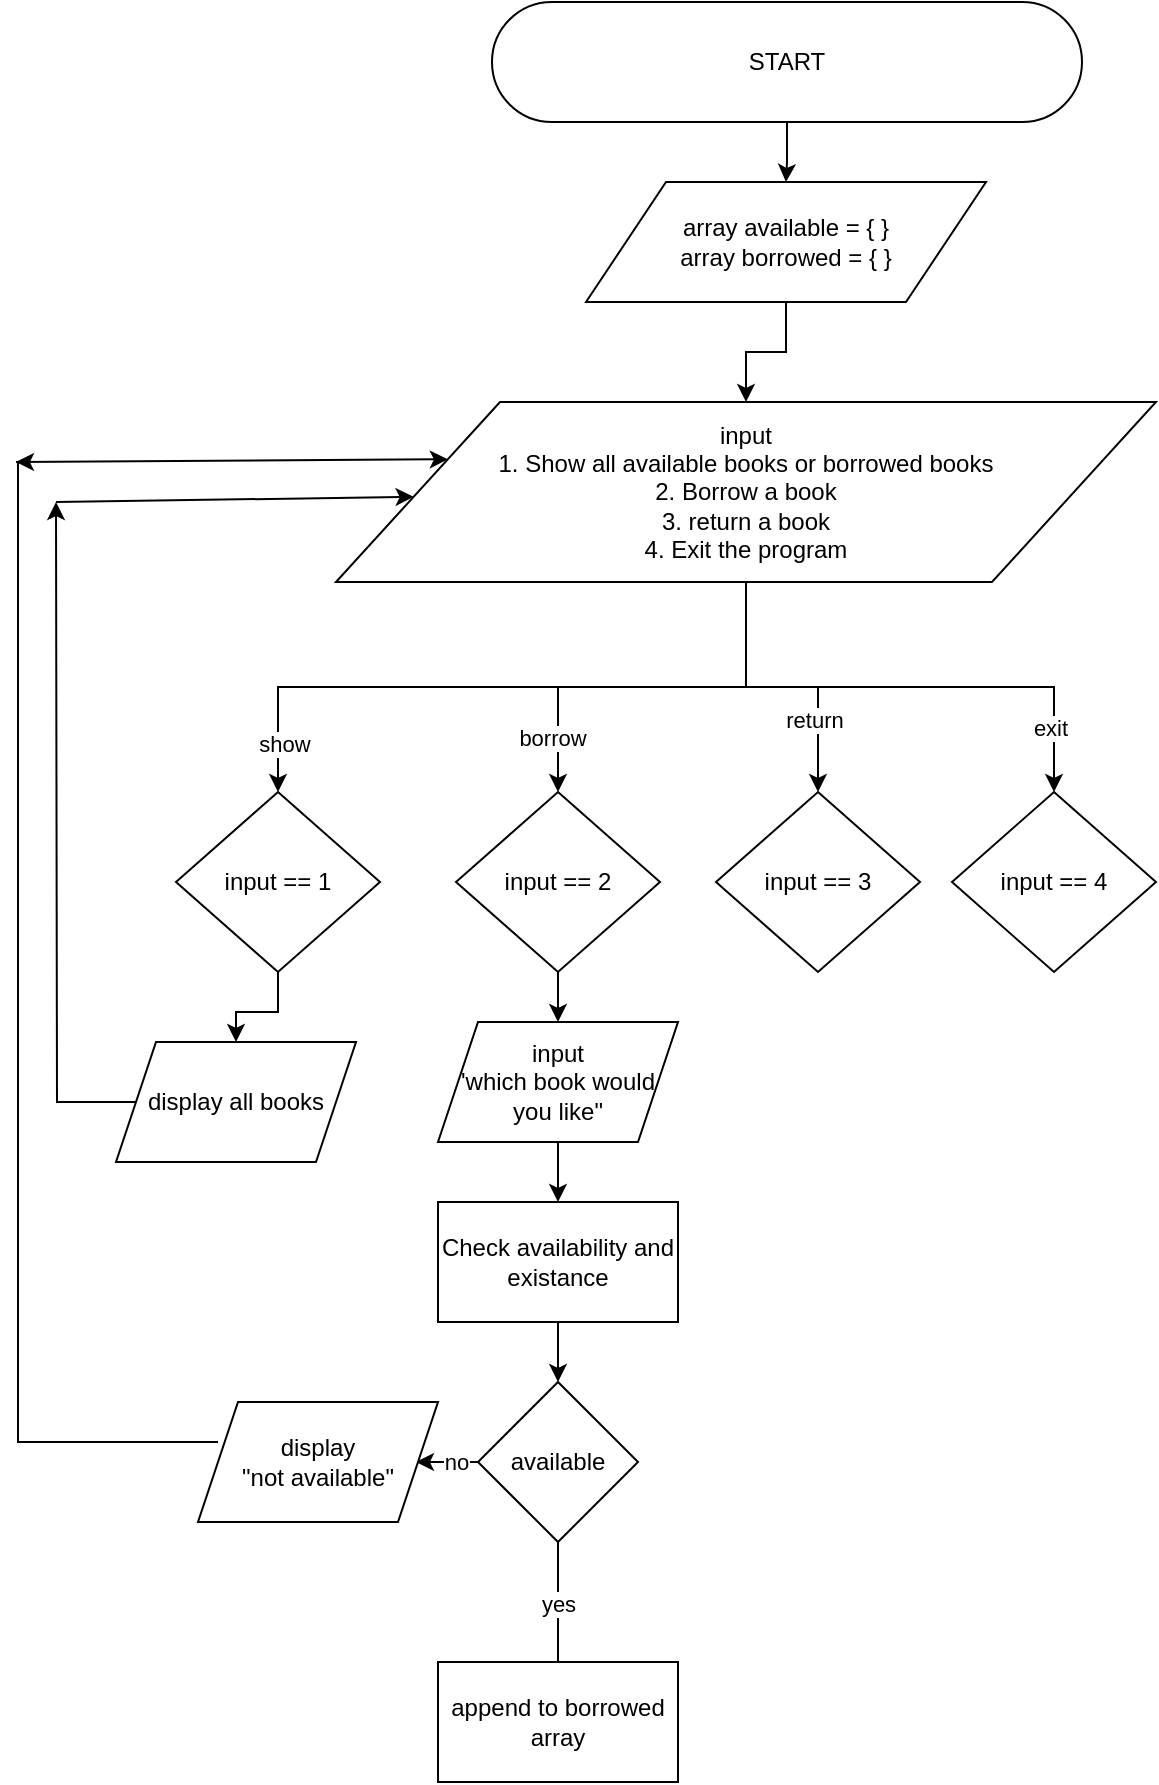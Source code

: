 <mxfile version="24.7.6">
  <diagram name="Page-1" id="DHsa5lvED0M3eIcVC6nB">
    <mxGraphModel dx="882" dy="775" grid="1" gridSize="10" guides="1" tooltips="1" connect="1" arrows="1" fold="1" page="1" pageScale="1" pageWidth="850" pageHeight="1100" math="0" shadow="0">
      <root>
        <mxCell id="0" />
        <mxCell id="1" parent="0" />
        <mxCell id="sJq7fc1-JX0jqCLRet9U-3" value="" style="edgeStyle=orthogonalEdgeStyle;rounded=0;orthogonalLoop=1;jettySize=auto;html=1;" edge="1" parent="1" source="sJq7fc1-JX0jqCLRet9U-1" target="sJq7fc1-JX0jqCLRet9U-2">
          <mxGeometry relative="1" as="geometry" />
        </mxCell>
        <mxCell id="sJq7fc1-JX0jqCLRet9U-1" value="START" style="html=1;dashed=0;whiteSpace=wrap;shape=mxgraph.dfd.start" vertex="1" parent="1">
          <mxGeometry x="278" y="110" width="295" height="60" as="geometry" />
        </mxCell>
        <mxCell id="sJq7fc1-JX0jqCLRet9U-5" value="" style="edgeStyle=orthogonalEdgeStyle;rounded=0;orthogonalLoop=1;jettySize=auto;html=1;" edge="1" parent="1" source="sJq7fc1-JX0jqCLRet9U-2" target="sJq7fc1-JX0jqCLRet9U-4">
          <mxGeometry relative="1" as="geometry" />
        </mxCell>
        <mxCell id="sJq7fc1-JX0jqCLRet9U-2" value="array available = { }&lt;div&gt;array borrowed = { }&lt;/div&gt;" style="shape=parallelogram;perimeter=parallelogramPerimeter;whiteSpace=wrap;html=1;dashed=0;" vertex="1" parent="1">
          <mxGeometry x="325" y="200" width="200" height="60" as="geometry" />
        </mxCell>
        <mxCell id="sJq7fc1-JX0jqCLRet9U-10" value="" style="edgeStyle=orthogonalEdgeStyle;rounded=0;orthogonalLoop=1;jettySize=auto;html=1;" edge="1" parent="1" source="sJq7fc1-JX0jqCLRet9U-4" target="sJq7fc1-JX0jqCLRet9U-8">
          <mxGeometry relative="1" as="geometry" />
        </mxCell>
        <mxCell id="sJq7fc1-JX0jqCLRet9U-16" value="return" style="edgeLabel;html=1;align=center;verticalAlign=middle;resizable=0;points=[];" vertex="1" connectable="0" parent="sJq7fc1-JX0jqCLRet9U-10">
          <mxGeometry x="0.489" y="-2" relative="1" as="geometry">
            <mxPoint as="offset" />
          </mxGeometry>
        </mxCell>
        <mxCell id="sJq7fc1-JX0jqCLRet9U-11" style="edgeStyle=orthogonalEdgeStyle;rounded=0;orthogonalLoop=1;jettySize=auto;html=1;exitX=0.5;exitY=1;exitDx=0;exitDy=0;entryX=0.5;entryY=0;entryDx=0;entryDy=0;" edge="1" parent="1" source="sJq7fc1-JX0jqCLRet9U-4" target="sJq7fc1-JX0jqCLRet9U-7">
          <mxGeometry relative="1" as="geometry" />
        </mxCell>
        <mxCell id="sJq7fc1-JX0jqCLRet9U-15" value="borrow" style="edgeLabel;html=1;align=center;verticalAlign=middle;resizable=0;points=[];" vertex="1" connectable="0" parent="sJq7fc1-JX0jqCLRet9U-11">
          <mxGeometry x="0.729" y="-3" relative="1" as="geometry">
            <mxPoint as="offset" />
          </mxGeometry>
        </mxCell>
        <mxCell id="sJq7fc1-JX0jqCLRet9U-12" style="edgeStyle=orthogonalEdgeStyle;rounded=0;orthogonalLoop=1;jettySize=auto;html=1;exitX=0.5;exitY=1;exitDx=0;exitDy=0;entryX=0.5;entryY=0;entryDx=0;entryDy=0;" edge="1" parent="1" source="sJq7fc1-JX0jqCLRet9U-4" target="sJq7fc1-JX0jqCLRet9U-6">
          <mxGeometry relative="1" as="geometry" />
        </mxCell>
        <mxCell id="sJq7fc1-JX0jqCLRet9U-14" value="show" style="edgeLabel;html=1;align=center;verticalAlign=middle;resizable=0;points=[];" vertex="1" connectable="0" parent="sJq7fc1-JX0jqCLRet9U-12">
          <mxGeometry x="0.858" y="3" relative="1" as="geometry">
            <mxPoint as="offset" />
          </mxGeometry>
        </mxCell>
        <mxCell id="sJq7fc1-JX0jqCLRet9U-13" style="edgeStyle=orthogonalEdgeStyle;rounded=0;orthogonalLoop=1;jettySize=auto;html=1;exitX=0.5;exitY=1;exitDx=0;exitDy=0;entryX=0.5;entryY=0;entryDx=0;entryDy=0;" edge="1" parent="1" source="sJq7fc1-JX0jqCLRet9U-4" target="sJq7fc1-JX0jqCLRet9U-9">
          <mxGeometry relative="1" as="geometry" />
        </mxCell>
        <mxCell id="sJq7fc1-JX0jqCLRet9U-17" value="exit" style="edgeLabel;html=1;align=center;verticalAlign=middle;resizable=0;points=[];" vertex="1" connectable="0" parent="sJq7fc1-JX0jqCLRet9U-13">
          <mxGeometry x="0.753" y="-2" relative="1" as="geometry">
            <mxPoint as="offset" />
          </mxGeometry>
        </mxCell>
        <mxCell id="sJq7fc1-JX0jqCLRet9U-4" value="input&lt;div&gt;1. Show all available books or borrowed books&lt;/div&gt;&lt;div&gt;2. Borrow a book&lt;/div&gt;&lt;div&gt;3. return a book&lt;/div&gt;&lt;div&gt;4. Exit the program&lt;/div&gt;" style="shape=parallelogram;perimeter=parallelogramPerimeter;whiteSpace=wrap;html=1;dashed=0;" vertex="1" parent="1">
          <mxGeometry x="200" y="310" width="410" height="90" as="geometry" />
        </mxCell>
        <mxCell id="sJq7fc1-JX0jqCLRet9U-20" value="" style="edgeStyle=orthogonalEdgeStyle;rounded=0;orthogonalLoop=1;jettySize=auto;html=1;" edge="1" parent="1" source="sJq7fc1-JX0jqCLRet9U-6" target="sJq7fc1-JX0jqCLRet9U-19">
          <mxGeometry relative="1" as="geometry" />
        </mxCell>
        <mxCell id="sJq7fc1-JX0jqCLRet9U-6" value="input == 1" style="shape=rhombus;html=1;dashed=0;whiteSpace=wrap;perimeter=rhombusPerimeter;" vertex="1" parent="1">
          <mxGeometry x="120" y="505" width="102" height="90" as="geometry" />
        </mxCell>
        <mxCell id="sJq7fc1-JX0jqCLRet9U-22" value="" style="edgeStyle=orthogonalEdgeStyle;rounded=0;orthogonalLoop=1;jettySize=auto;html=1;" edge="1" parent="1" source="sJq7fc1-JX0jqCLRet9U-7" target="sJq7fc1-JX0jqCLRet9U-21">
          <mxGeometry relative="1" as="geometry" />
        </mxCell>
        <mxCell id="sJq7fc1-JX0jqCLRet9U-7" value="input == 2" style="shape=rhombus;html=1;dashed=0;whiteSpace=wrap;perimeter=rhombusPerimeter;" vertex="1" parent="1">
          <mxGeometry x="260" y="505" width="102" height="90" as="geometry" />
        </mxCell>
        <mxCell id="sJq7fc1-JX0jqCLRet9U-8" value="input == 3" style="shape=rhombus;html=1;dashed=0;whiteSpace=wrap;perimeter=rhombusPerimeter;" vertex="1" parent="1">
          <mxGeometry x="390" y="505" width="102" height="90" as="geometry" />
        </mxCell>
        <mxCell id="sJq7fc1-JX0jqCLRet9U-9" value="input == 4" style="shape=rhombus;html=1;dashed=0;whiteSpace=wrap;perimeter=rhombusPerimeter;" vertex="1" parent="1">
          <mxGeometry x="508" y="505" width="102" height="90" as="geometry" />
        </mxCell>
        <mxCell id="sJq7fc1-JX0jqCLRet9U-37" style="edgeStyle=orthogonalEdgeStyle;rounded=0;orthogonalLoop=1;jettySize=auto;html=1;exitX=0;exitY=0.5;exitDx=0;exitDy=0;" edge="1" parent="1" source="sJq7fc1-JX0jqCLRet9U-19">
          <mxGeometry relative="1" as="geometry">
            <mxPoint x="60" y="360" as="targetPoint" />
          </mxGeometry>
        </mxCell>
        <mxCell id="sJq7fc1-JX0jqCLRet9U-19" value="display all books" style="shape=parallelogram;perimeter=parallelogramPerimeter;whiteSpace=wrap;html=1;fixedSize=1;dashed=0;" vertex="1" parent="1">
          <mxGeometry x="90" y="630" width="120" height="60" as="geometry" />
        </mxCell>
        <mxCell id="sJq7fc1-JX0jqCLRet9U-24" value="" style="edgeStyle=orthogonalEdgeStyle;rounded=0;orthogonalLoop=1;jettySize=auto;html=1;" edge="1" parent="1" source="sJq7fc1-JX0jqCLRet9U-21" target="sJq7fc1-JX0jqCLRet9U-23">
          <mxGeometry relative="1" as="geometry" />
        </mxCell>
        <mxCell id="sJq7fc1-JX0jqCLRet9U-21" value="input&lt;div&gt;&#39;which book would you like&quot;&lt;/div&gt;" style="shape=parallelogram;perimeter=parallelogramPerimeter;whiteSpace=wrap;html=1;fixedSize=1;dashed=0;" vertex="1" parent="1">
          <mxGeometry x="251" y="620" width="120" height="60" as="geometry" />
        </mxCell>
        <mxCell id="sJq7fc1-JX0jqCLRet9U-26" value="" style="edgeStyle=orthogonalEdgeStyle;rounded=0;orthogonalLoop=1;jettySize=auto;html=1;" edge="1" parent="1" source="sJq7fc1-JX0jqCLRet9U-23" target="sJq7fc1-JX0jqCLRet9U-25">
          <mxGeometry relative="1" as="geometry" />
        </mxCell>
        <mxCell id="sJq7fc1-JX0jqCLRet9U-23" value="Check availability and existance" style="whiteSpace=wrap;html=1;dashed=0;" vertex="1" parent="1">
          <mxGeometry x="251" y="710" width="120" height="60" as="geometry" />
        </mxCell>
        <mxCell id="sJq7fc1-JX0jqCLRet9U-28" value="" style="edgeStyle=orthogonalEdgeStyle;rounded=0;orthogonalLoop=1;jettySize=auto;html=1;" edge="1" parent="1" source="sJq7fc1-JX0jqCLRet9U-25">
          <mxGeometry relative="1" as="geometry">
            <mxPoint x="311" y="970" as="targetPoint" />
          </mxGeometry>
        </mxCell>
        <mxCell id="sJq7fc1-JX0jqCLRet9U-29" value="yes" style="edgeLabel;html=1;align=center;verticalAlign=middle;resizable=0;points=[];" vertex="1" connectable="0" parent="sJq7fc1-JX0jqCLRet9U-28">
          <mxGeometry x="-0.022" y="2" relative="1" as="geometry">
            <mxPoint x="-2" y="-14" as="offset" />
          </mxGeometry>
        </mxCell>
        <mxCell id="sJq7fc1-JX0jqCLRet9U-31" value="" style="edgeStyle=orthogonalEdgeStyle;rounded=0;orthogonalLoop=1;jettySize=auto;html=1;" edge="1" parent="1" source="sJq7fc1-JX0jqCLRet9U-25">
          <mxGeometry relative="1" as="geometry">
            <mxPoint x="240" y="840" as="targetPoint" />
          </mxGeometry>
        </mxCell>
        <mxCell id="sJq7fc1-JX0jqCLRet9U-32" value="no" style="edgeLabel;html=1;align=center;verticalAlign=middle;resizable=0;points=[];" vertex="1" connectable="0" parent="sJq7fc1-JX0jqCLRet9U-31">
          <mxGeometry x="-0.592" y="2" relative="1" as="geometry">
            <mxPoint x="-5" y="-2" as="offset" />
          </mxGeometry>
        </mxCell>
        <mxCell id="sJq7fc1-JX0jqCLRet9U-25" value="available" style="rhombus;whiteSpace=wrap;html=1;dashed=0;" vertex="1" parent="1">
          <mxGeometry x="271" y="800" width="80" height="80" as="geometry" />
        </mxCell>
        <mxCell id="sJq7fc1-JX0jqCLRet9U-33" value="append to borrowed array" style="whiteSpace=wrap;html=1;dashed=0;" vertex="1" parent="1">
          <mxGeometry x="251" y="940" width="120" height="60" as="geometry" />
        </mxCell>
        <mxCell id="sJq7fc1-JX0jqCLRet9U-35" style="edgeStyle=orthogonalEdgeStyle;rounded=0;orthogonalLoop=1;jettySize=auto;html=1;exitX=0;exitY=0.5;exitDx=0;exitDy=0;" edge="1" parent="1">
          <mxGeometry relative="1" as="geometry">
            <mxPoint x="40" y="340" as="targetPoint" />
            <mxPoint x="141" y="830" as="sourcePoint" />
            <Array as="points">
              <mxPoint x="41" y="830" />
            </Array>
          </mxGeometry>
        </mxCell>
        <mxCell id="sJq7fc1-JX0jqCLRet9U-34" value="display&lt;div&gt;&quot;not available&quot;&lt;/div&gt;" style="shape=parallelogram;perimeter=parallelogramPerimeter;whiteSpace=wrap;html=1;fixedSize=1;dashed=0;" vertex="1" parent="1">
          <mxGeometry x="131" y="810" width="120" height="60" as="geometry" />
        </mxCell>
        <mxCell id="sJq7fc1-JX0jqCLRet9U-36" value="" style="endArrow=classic;html=1;rounded=0;entryX=0;entryY=0.25;entryDx=0;entryDy=0;" edge="1" parent="1" target="sJq7fc1-JX0jqCLRet9U-4">
          <mxGeometry width="50" height="50" relative="1" as="geometry">
            <mxPoint x="40" y="340" as="sourcePoint" />
            <mxPoint x="480" y="410" as="targetPoint" />
          </mxGeometry>
        </mxCell>
        <mxCell id="sJq7fc1-JX0jqCLRet9U-38" value="" style="endArrow=classic;html=1;rounded=0;" edge="1" parent="1" target="sJq7fc1-JX0jqCLRet9U-4">
          <mxGeometry width="50" height="50" relative="1" as="geometry">
            <mxPoint x="60" y="360" as="sourcePoint" />
            <mxPoint x="480" y="610" as="targetPoint" />
          </mxGeometry>
        </mxCell>
      </root>
    </mxGraphModel>
  </diagram>
</mxfile>
